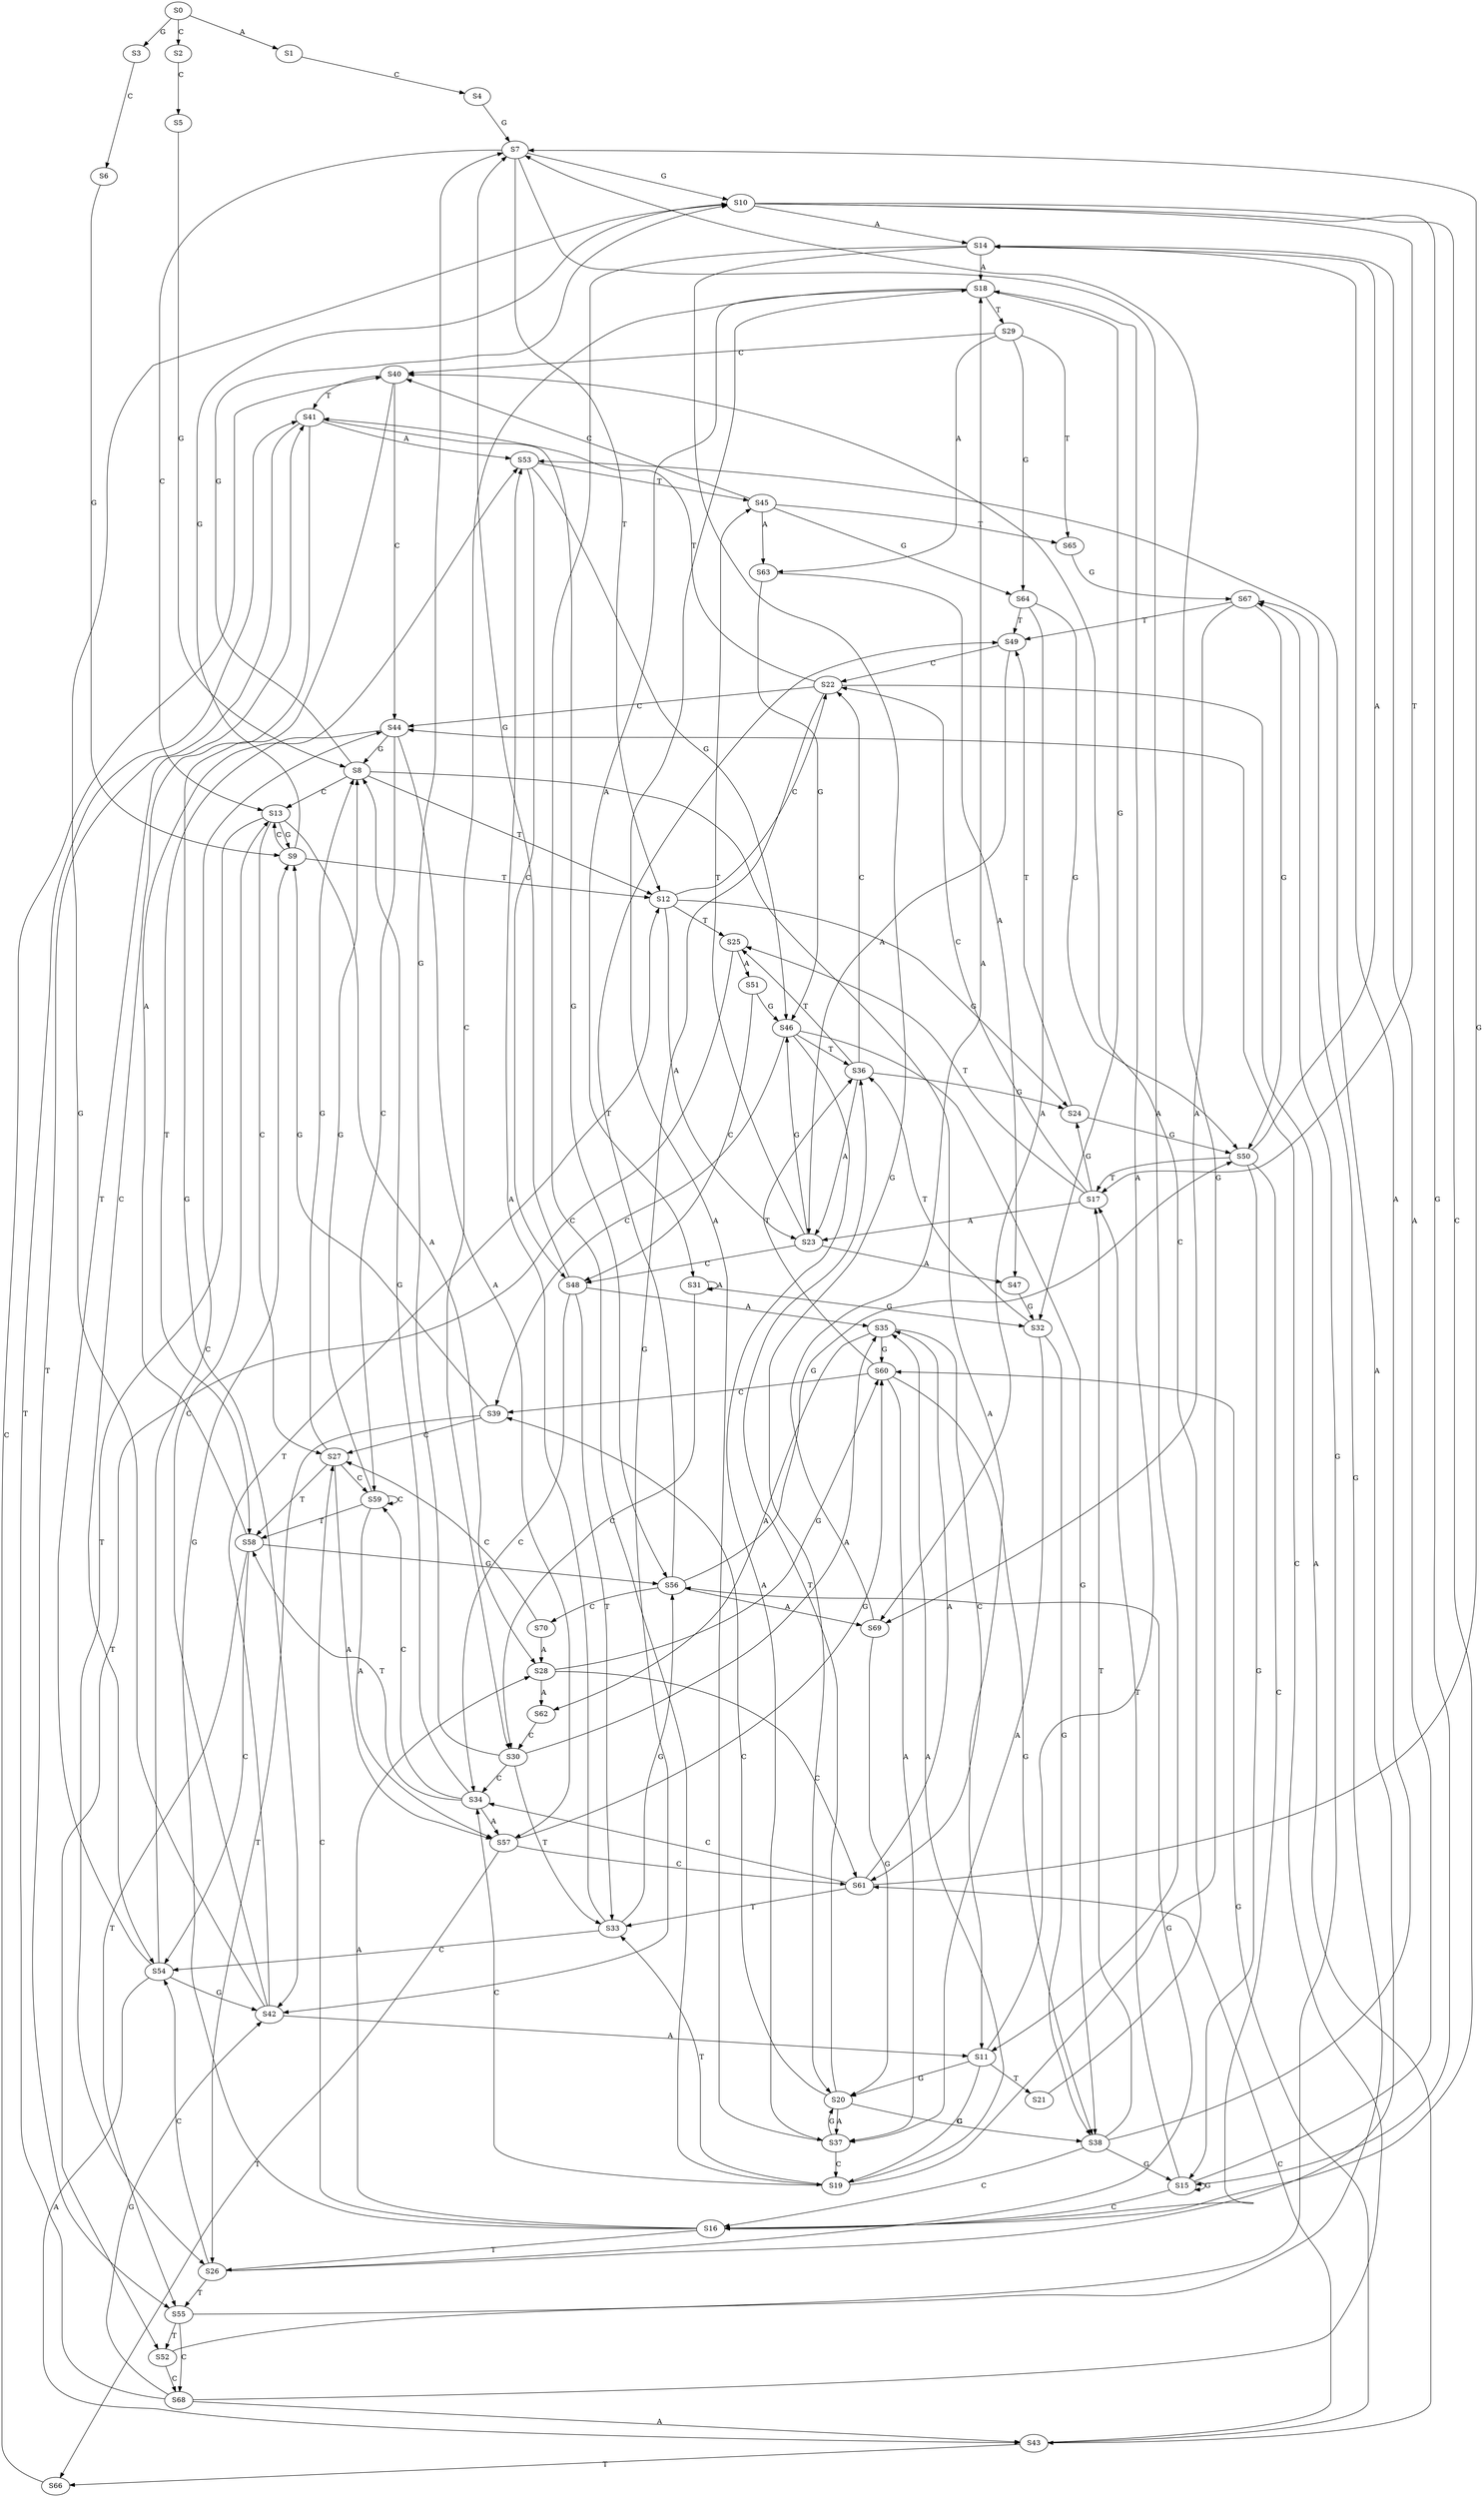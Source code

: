 strict digraph  {
	S0 -> S1 [ label = A ];
	S0 -> S2 [ label = C ];
	S0 -> S3 [ label = G ];
	S1 -> S4 [ label = C ];
	S2 -> S5 [ label = C ];
	S3 -> S6 [ label = C ];
	S4 -> S7 [ label = G ];
	S5 -> S8 [ label = G ];
	S6 -> S9 [ label = G ];
	S7 -> S10 [ label = G ];
	S7 -> S11 [ label = A ];
	S7 -> S12 [ label = T ];
	S7 -> S13 [ label = C ];
	S8 -> S11 [ label = A ];
	S8 -> S10 [ label = G ];
	S8 -> S13 [ label = C ];
	S8 -> S12 [ label = T ];
	S9 -> S10 [ label = G ];
	S9 -> S13 [ label = C ];
	S9 -> S12 [ label = T ];
	S10 -> S14 [ label = A ];
	S10 -> S15 [ label = G ];
	S10 -> S16 [ label = C ];
	S10 -> S17 [ label = T ];
	S11 -> S18 [ label = A ];
	S11 -> S19 [ label = C ];
	S11 -> S20 [ label = G ];
	S11 -> S21 [ label = T ];
	S12 -> S22 [ label = C ];
	S12 -> S23 [ label = A ];
	S12 -> S24 [ label = G ];
	S12 -> S25 [ label = T ];
	S13 -> S9 [ label = G ];
	S13 -> S26 [ label = T ];
	S13 -> S27 [ label = C ];
	S13 -> S28 [ label = A ];
	S14 -> S18 [ label = A ];
	S14 -> S19 [ label = C ];
	S14 -> S20 [ label = G ];
	S15 -> S17 [ label = T ];
	S15 -> S16 [ label = C ];
	S15 -> S15 [ label = G ];
	S15 -> S14 [ label = A ];
	S16 -> S26 [ label = T ];
	S16 -> S27 [ label = C ];
	S16 -> S28 [ label = A ];
	S16 -> S9 [ label = G ];
	S17 -> S23 [ label = A ];
	S17 -> S22 [ label = C ];
	S17 -> S24 [ label = G ];
	S17 -> S25 [ label = T ];
	S18 -> S29 [ label = T ];
	S18 -> S30 [ label = C ];
	S18 -> S31 [ label = A ];
	S18 -> S32 [ label = G ];
	S19 -> S33 [ label = T ];
	S19 -> S7 [ label = G ];
	S19 -> S34 [ label = C ];
	S19 -> S35 [ label = A ];
	S20 -> S36 [ label = T ];
	S20 -> S37 [ label = A ];
	S20 -> S38 [ label = G ];
	S20 -> S39 [ label = C ];
	S21 -> S40 [ label = C ];
	S22 -> S41 [ label = T ];
	S22 -> S42 [ label = G ];
	S22 -> S43 [ label = A ];
	S22 -> S44 [ label = C ];
	S23 -> S45 [ label = T ];
	S23 -> S46 [ label = G ];
	S23 -> S47 [ label = A ];
	S23 -> S48 [ label = C ];
	S24 -> S49 [ label = T ];
	S24 -> S50 [ label = G ];
	S25 -> S51 [ label = A ];
	S25 -> S52 [ label = T ];
	S26 -> S53 [ label = A ];
	S26 -> S54 [ label = C ];
	S26 -> S55 [ label = T ];
	S26 -> S56 [ label = G ];
	S27 -> S8 [ label = G ];
	S27 -> S57 [ label = A ];
	S27 -> S58 [ label = T ];
	S27 -> S59 [ label = C ];
	S28 -> S60 [ label = G ];
	S28 -> S61 [ label = C ];
	S28 -> S62 [ label = A ];
	S29 -> S63 [ label = A ];
	S29 -> S40 [ label = C ];
	S29 -> S64 [ label = G ];
	S29 -> S65 [ label = T ];
	S30 -> S35 [ label = A ];
	S30 -> S34 [ label = C ];
	S30 -> S7 [ label = G ];
	S30 -> S33 [ label = T ];
	S31 -> S32 [ label = G ];
	S31 -> S30 [ label = C ];
	S31 -> S31 [ label = A ];
	S32 -> S36 [ label = T ];
	S32 -> S37 [ label = A ];
	S32 -> S38 [ label = G ];
	S33 -> S53 [ label = A ];
	S33 -> S54 [ label = C ];
	S33 -> S56 [ label = G ];
	S34 -> S59 [ label = C ];
	S34 -> S57 [ label = A ];
	S34 -> S58 [ label = T ];
	S34 -> S8 [ label = G ];
	S35 -> S60 [ label = G ];
	S35 -> S61 [ label = C ];
	S35 -> S62 [ label = A ];
	S36 -> S23 [ label = A ];
	S36 -> S22 [ label = C ];
	S36 -> S24 [ label = G ];
	S36 -> S25 [ label = T ];
	S37 -> S18 [ label = A ];
	S37 -> S19 [ label = C ];
	S37 -> S20 [ label = G ];
	S38 -> S14 [ label = A ];
	S38 -> S15 [ label = G ];
	S38 -> S17 [ label = T ];
	S38 -> S16 [ label = C ];
	S39 -> S27 [ label = C ];
	S39 -> S26 [ label = T ];
	S39 -> S9 [ label = G ];
	S40 -> S44 [ label = C ];
	S40 -> S42 [ label = G ];
	S40 -> S41 [ label = T ];
	S41 -> S56 [ label = G ];
	S41 -> S54 [ label = C ];
	S41 -> S53 [ label = A ];
	S41 -> S55 [ label = T ];
	S42 -> S10 [ label = G ];
	S42 -> S12 [ label = T ];
	S42 -> S13 [ label = C ];
	S42 -> S11 [ label = A ];
	S43 -> S66 [ label = T ];
	S43 -> S61 [ label = C ];
	S43 -> S60 [ label = G ];
	S44 -> S59 [ label = C ];
	S44 -> S57 [ label = A ];
	S44 -> S58 [ label = T ];
	S44 -> S8 [ label = G ];
	S45 -> S40 [ label = C ];
	S45 -> S63 [ label = A ];
	S45 -> S65 [ label = T ];
	S45 -> S64 [ label = G ];
	S46 -> S36 [ label = T ];
	S46 -> S37 [ label = A ];
	S46 -> S39 [ label = C ];
	S46 -> S38 [ label = G ];
	S47 -> S32 [ label = G ];
	S48 -> S7 [ label = G ];
	S48 -> S33 [ label = T ];
	S48 -> S34 [ label = C ];
	S48 -> S35 [ label = A ];
	S49 -> S22 [ label = C ];
	S49 -> S23 [ label = A ];
	S50 -> S15 [ label = G ];
	S50 -> S16 [ label = C ];
	S50 -> S14 [ label = A ];
	S50 -> S17 [ label = T ];
	S51 -> S48 [ label = C ];
	S51 -> S46 [ label = G ];
	S52 -> S67 [ label = G ];
	S52 -> S68 [ label = C ];
	S53 -> S46 [ label = G ];
	S53 -> S45 [ label = T ];
	S53 -> S48 [ label = C ];
	S54 -> S41 [ label = T ];
	S54 -> S42 [ label = G ];
	S54 -> S44 [ label = C ];
	S54 -> S43 [ label = A ];
	S55 -> S68 [ label = C ];
	S55 -> S67 [ label = G ];
	S55 -> S52 [ label = T ];
	S56 -> S69 [ label = A ];
	S56 -> S70 [ label = C ];
	S56 -> S50 [ label = G ];
	S56 -> S49 [ label = T ];
	S57 -> S60 [ label = G ];
	S57 -> S66 [ label = T ];
	S57 -> S61 [ label = C ];
	S58 -> S56 [ label = G ];
	S58 -> S53 [ label = A ];
	S58 -> S54 [ label = C ];
	S58 -> S55 [ label = T ];
	S59 -> S8 [ label = G ];
	S59 -> S59 [ label = C ];
	S59 -> S57 [ label = A ];
	S59 -> S58 [ label = T ];
	S60 -> S38 [ label = G ];
	S60 -> S36 [ label = T ];
	S60 -> S37 [ label = A ];
	S60 -> S39 [ label = C ];
	S61 -> S33 [ label = T ];
	S61 -> S34 [ label = C ];
	S61 -> S35 [ label = A ];
	S61 -> S7 [ label = G ];
	S62 -> S30 [ label = C ];
	S63 -> S46 [ label = G ];
	S63 -> S47 [ label = A ];
	S64 -> S50 [ label = G ];
	S64 -> S69 [ label = A ];
	S64 -> S49 [ label = T ];
	S65 -> S67 [ label = G ];
	S66 -> S40 [ label = C ];
	S67 -> S50 [ label = G ];
	S67 -> S49 [ label = T ];
	S67 -> S69 [ label = A ];
	S68 -> S43 [ label = A ];
	S68 -> S41 [ label = T ];
	S68 -> S44 [ label = C ];
	S68 -> S42 [ label = G ];
	S69 -> S20 [ label = G ];
	S69 -> S18 [ label = A ];
	S70 -> S27 [ label = C ];
	S70 -> S28 [ label = A ];
}
